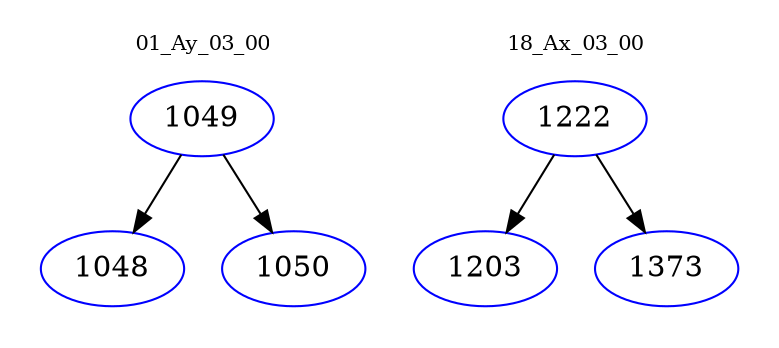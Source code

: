 digraph{
subgraph cluster_0 {
color = white
label = "01_Ay_03_00";
fontsize=10;
T0_1049 [label="1049", color="blue"]
T0_1049 -> T0_1048 [color="black"]
T0_1048 [label="1048", color="blue"]
T0_1049 -> T0_1050 [color="black"]
T0_1050 [label="1050", color="blue"]
}
subgraph cluster_1 {
color = white
label = "18_Ax_03_00";
fontsize=10;
T1_1222 [label="1222", color="blue"]
T1_1222 -> T1_1203 [color="black"]
T1_1203 [label="1203", color="blue"]
T1_1222 -> T1_1373 [color="black"]
T1_1373 [label="1373", color="blue"]
}
}
